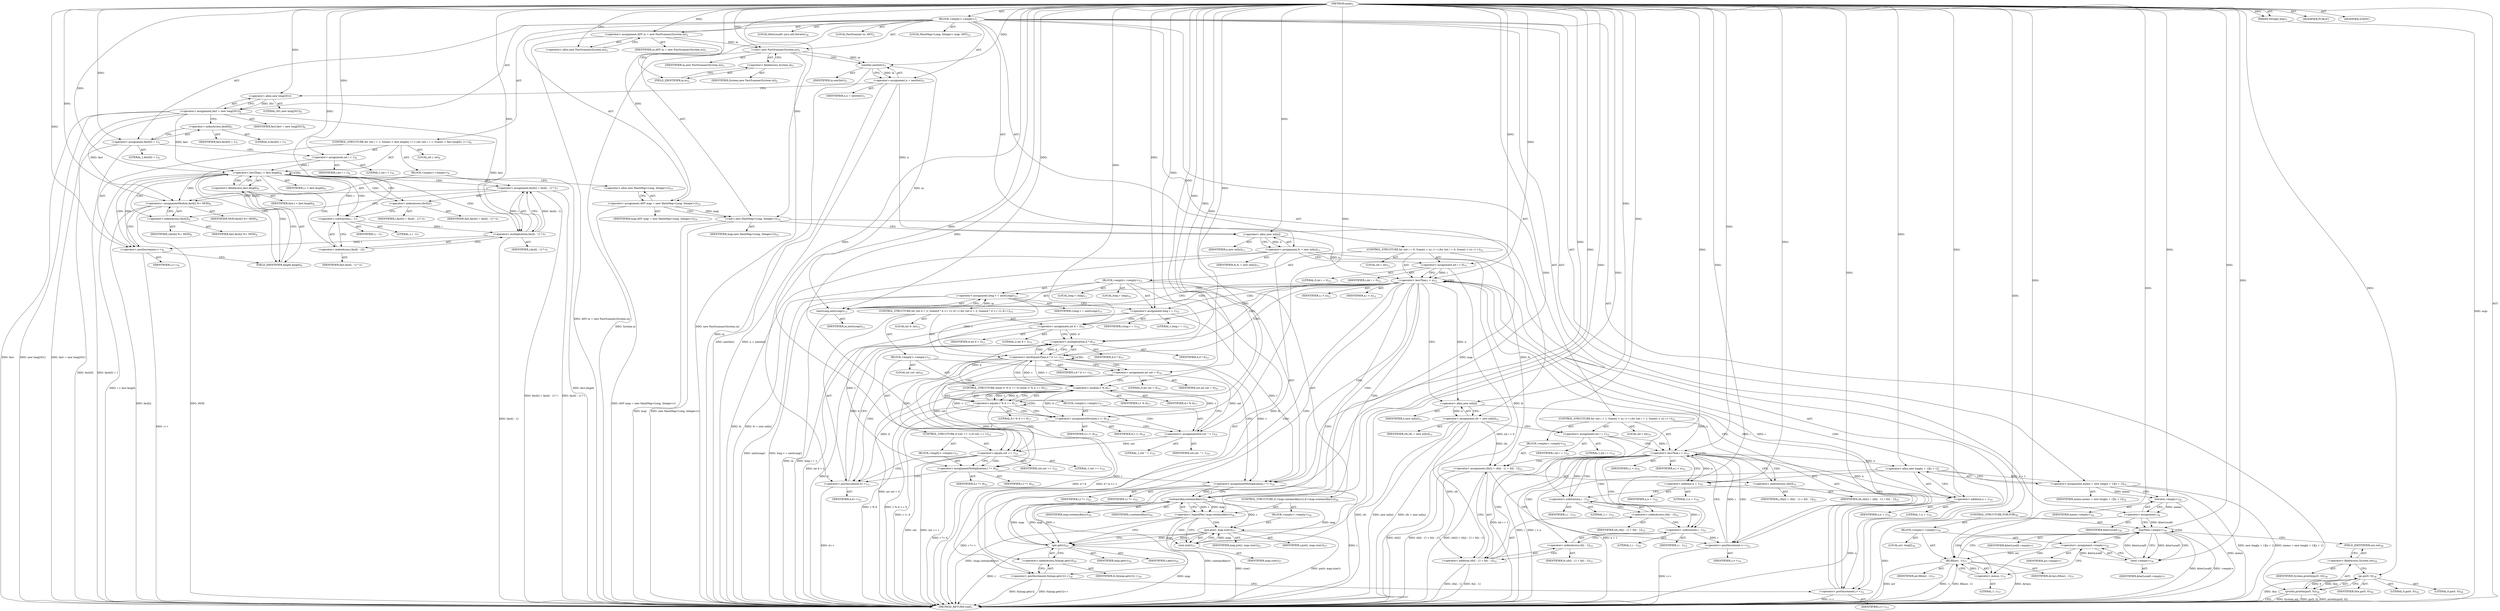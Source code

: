 digraph "main" {  
"21" [label = <(METHOD,main)<SUB>1</SUB>> ]
"22" [label = <(PARAM,String[] args)<SUB>1</SUB>> ]
"23" [label = <(BLOCK,&lt;empty&gt;,&lt;empty&gt;)<SUB>1</SUB>> ]
"4" [label = <(LOCAL,FastScanner in: ANY)<SUB>2</SUB>> ]
"24" [label = <(&lt;operator&gt;.assignment,ANY in = new FastScanner(System.in))<SUB>2</SUB>> ]
"25" [label = <(IDENTIFIER,in,ANY in = new FastScanner(System.in))<SUB>2</SUB>> ]
"26" [label = <(&lt;operator&gt;.alloc,new FastScanner(System.in))<SUB>2</SUB>> ]
"27" [label = <(&lt;init&gt;,new FastScanner(System.in))<SUB>2</SUB>> ]
"3" [label = <(IDENTIFIER,in,new FastScanner(System.in))<SUB>2</SUB>> ]
"28" [label = <(&lt;operator&gt;.fieldAccess,System.in)<SUB>2</SUB>> ]
"29" [label = <(IDENTIFIER,System,new FastScanner(System.in))<SUB>2</SUB>> ]
"30" [label = <(FIELD_IDENTIFIER,in,in)<SUB>2</SUB>> ]
"31" [label = <(&lt;operator&gt;.assignment,n = nextInt())<SUB>3</SUB>> ]
"32" [label = <(IDENTIFIER,n,n = nextInt())<SUB>3</SUB>> ]
"33" [label = <(nextInt,nextInt())<SUB>3</SUB>> ]
"34" [label = <(IDENTIFIER,in,nextInt())<SUB>3</SUB>> ]
"35" [label = <(&lt;operator&gt;.assignment,fact = new long[301])<SUB>4</SUB>> ]
"36" [label = <(IDENTIFIER,fact,fact = new long[301])<SUB>4</SUB>> ]
"37" [label = <(&lt;operator&gt;.alloc,new long[301])> ]
"38" [label = <(LITERAL,301,new long[301])<SUB>4</SUB>> ]
"39" [label = <(&lt;operator&gt;.assignment,fact[0] = 1)<SUB>5</SUB>> ]
"40" [label = <(&lt;operator&gt;.indexAccess,fact[0])<SUB>5</SUB>> ]
"41" [label = <(IDENTIFIER,fact,fact[0] = 1)<SUB>5</SUB>> ]
"42" [label = <(LITERAL,0,fact[0] = 1)<SUB>5</SUB>> ]
"43" [label = <(LITERAL,1,fact[0] = 1)<SUB>5</SUB>> ]
"44" [label = <(CONTROL_STRUCTURE,for (int i = 1; Some(i &lt; fact.length); i++),for (int i = 1; Some(i &lt; fact.length); i++))<SUB>6</SUB>> ]
"45" [label = <(LOCAL,int i: int)<SUB>6</SUB>> ]
"46" [label = <(&lt;operator&gt;.assignment,int i = 1)<SUB>6</SUB>> ]
"47" [label = <(IDENTIFIER,i,int i = 1)<SUB>6</SUB>> ]
"48" [label = <(LITERAL,1,int i = 1)<SUB>6</SUB>> ]
"49" [label = <(&lt;operator&gt;.lessThan,i &lt; fact.length)<SUB>6</SUB>> ]
"50" [label = <(IDENTIFIER,i,i &lt; fact.length)<SUB>6</SUB>> ]
"51" [label = <(&lt;operator&gt;.fieldAccess,fact.length)<SUB>6</SUB>> ]
"52" [label = <(IDENTIFIER,fact,i &lt; fact.length)<SUB>6</SUB>> ]
"53" [label = <(FIELD_IDENTIFIER,length,length)<SUB>6</SUB>> ]
"54" [label = <(&lt;operator&gt;.postIncrement,i++)<SUB>6</SUB>> ]
"55" [label = <(IDENTIFIER,i,i++)<SUB>6</SUB>> ]
"56" [label = <(BLOCK,&lt;empty&gt;,&lt;empty&gt;)<SUB>6</SUB>> ]
"57" [label = <(&lt;operator&gt;.assignment,fact[i] = fact[i - 1] * i)<SUB>7</SUB>> ]
"58" [label = <(&lt;operator&gt;.indexAccess,fact[i])<SUB>7</SUB>> ]
"59" [label = <(IDENTIFIER,fact,fact[i] = fact[i - 1] * i)<SUB>7</SUB>> ]
"60" [label = <(IDENTIFIER,i,fact[i] = fact[i - 1] * i)<SUB>7</SUB>> ]
"61" [label = <(&lt;operator&gt;.multiplication,fact[i - 1] * i)<SUB>7</SUB>> ]
"62" [label = <(&lt;operator&gt;.indexAccess,fact[i - 1])<SUB>7</SUB>> ]
"63" [label = <(IDENTIFIER,fact,fact[i - 1] * i)<SUB>7</SUB>> ]
"64" [label = <(&lt;operator&gt;.subtraction,i - 1)<SUB>7</SUB>> ]
"65" [label = <(IDENTIFIER,i,i - 1)<SUB>7</SUB>> ]
"66" [label = <(LITERAL,1,i - 1)<SUB>7</SUB>> ]
"67" [label = <(IDENTIFIER,i,fact[i - 1] * i)<SUB>7</SUB>> ]
"68" [label = <(&lt;operators&gt;.assignmentModulo,fact[i] %= MOD)<SUB>8</SUB>> ]
"69" [label = <(&lt;operator&gt;.indexAccess,fact[i])<SUB>8</SUB>> ]
"70" [label = <(IDENTIFIER,fact,fact[i] %= MOD)<SUB>8</SUB>> ]
"71" [label = <(IDENTIFIER,i,fact[i] %= MOD)<SUB>8</SUB>> ]
"72" [label = <(IDENTIFIER,MOD,fact[i] %= MOD)<SUB>8</SUB>> ]
"6" [label = <(LOCAL,HashMap&lt;Long, Integer&gt; map: ANY)<SUB>10</SUB>> ]
"73" [label = <(&lt;operator&gt;.assignment,ANY map = new HashMap&lt;Long, Integer&gt;())<SUB>10</SUB>> ]
"74" [label = <(IDENTIFIER,map,ANY map = new HashMap&lt;Long, Integer&gt;())<SUB>10</SUB>> ]
"75" [label = <(&lt;operator&gt;.alloc,new HashMap&lt;Long, Integer&gt;())<SUB>10</SUB>> ]
"76" [label = <(&lt;init&gt;,new HashMap&lt;Long, Integer&gt;())<SUB>10</SUB>> ]
"5" [label = <(IDENTIFIER,map,new HashMap&lt;Long, Integer&gt;())<SUB>10</SUB>> ]
"77" [label = <(&lt;operator&gt;.assignment,fs = new int[n])<SUB>11</SUB>> ]
"78" [label = <(IDENTIFIER,fs,fs = new int[n])<SUB>11</SUB>> ]
"79" [label = <(&lt;operator&gt;.alloc,new int[n])> ]
"80" [label = <(IDENTIFIER,n,new int[n])<SUB>11</SUB>> ]
"81" [label = <(CONTROL_STRUCTURE,for (int i = 0; Some(i &lt; n); i++),for (int i = 0; Some(i &lt; n); i++))<SUB>12</SUB>> ]
"82" [label = <(LOCAL,int i: int)<SUB>12</SUB>> ]
"83" [label = <(&lt;operator&gt;.assignment,int i = 0)<SUB>12</SUB>> ]
"84" [label = <(IDENTIFIER,i,int i = 0)<SUB>12</SUB>> ]
"85" [label = <(LITERAL,0,int i = 0)<SUB>12</SUB>> ]
"86" [label = <(&lt;operator&gt;.lessThan,i &lt; n)<SUB>12</SUB>> ]
"87" [label = <(IDENTIFIER,i,i &lt; n)<SUB>12</SUB>> ]
"88" [label = <(IDENTIFIER,n,i &lt; n)<SUB>12</SUB>> ]
"89" [label = <(&lt;operator&gt;.postIncrement,i++)<SUB>12</SUB>> ]
"90" [label = <(IDENTIFIER,i,i++)<SUB>12</SUB>> ]
"91" [label = <(BLOCK,&lt;empty&gt;,&lt;empty&gt;)<SUB>12</SUB>> ]
"92" [label = <(LOCAL,long v: long)<SUB>13</SUB>> ]
"93" [label = <(&lt;operator&gt;.assignment,long v = nextLong())<SUB>13</SUB>> ]
"94" [label = <(IDENTIFIER,v,long v = nextLong())<SUB>13</SUB>> ]
"95" [label = <(nextLong,nextLong())<SUB>13</SUB>> ]
"96" [label = <(IDENTIFIER,in,nextLong())<SUB>13</SUB>> ]
"97" [label = <(LOCAL,long r: long)<SUB>14</SUB>> ]
"98" [label = <(&lt;operator&gt;.assignment,long r = 1)<SUB>14</SUB>> ]
"99" [label = <(IDENTIFIER,r,long r = 1)<SUB>14</SUB>> ]
"100" [label = <(LITERAL,1,long r = 1)<SUB>14</SUB>> ]
"101" [label = <(CONTROL_STRUCTURE,for (int d = 2; Some(d * d &lt;= v); d++),for (int d = 2; Some(d * d &lt;= v); d++))<SUB>15</SUB>> ]
"102" [label = <(LOCAL,int d: int)<SUB>15</SUB>> ]
"103" [label = <(&lt;operator&gt;.assignment,int d = 2)<SUB>15</SUB>> ]
"104" [label = <(IDENTIFIER,d,int d = 2)<SUB>15</SUB>> ]
"105" [label = <(LITERAL,2,int d = 2)<SUB>15</SUB>> ]
"106" [label = <(&lt;operator&gt;.lessEqualsThan,d * d &lt;= v)<SUB>15</SUB>> ]
"107" [label = <(&lt;operator&gt;.multiplication,d * d)<SUB>15</SUB>> ]
"108" [label = <(IDENTIFIER,d,d * d)<SUB>15</SUB>> ]
"109" [label = <(IDENTIFIER,d,d * d)<SUB>15</SUB>> ]
"110" [label = <(IDENTIFIER,v,d * d &lt;= v)<SUB>15</SUB>> ]
"111" [label = <(&lt;operator&gt;.postIncrement,d++)<SUB>15</SUB>> ]
"112" [label = <(IDENTIFIER,d,d++)<SUB>15</SUB>> ]
"113" [label = <(BLOCK,&lt;empty&gt;,&lt;empty&gt;)<SUB>15</SUB>> ]
"114" [label = <(LOCAL,int cnt: int)<SUB>16</SUB>> ]
"115" [label = <(&lt;operator&gt;.assignment,int cnt = 0)<SUB>16</SUB>> ]
"116" [label = <(IDENTIFIER,cnt,int cnt = 0)<SUB>16</SUB>> ]
"117" [label = <(LITERAL,0,int cnt = 0)<SUB>16</SUB>> ]
"118" [label = <(CONTROL_STRUCTURE,while (v % d == 0),while (v % d == 0))<SUB>17</SUB>> ]
"119" [label = <(&lt;operator&gt;.equals,v % d == 0)<SUB>17</SUB>> ]
"120" [label = <(&lt;operator&gt;.modulo,v % d)<SUB>17</SUB>> ]
"121" [label = <(IDENTIFIER,v,v % d)<SUB>17</SUB>> ]
"122" [label = <(IDENTIFIER,d,v % d)<SUB>17</SUB>> ]
"123" [label = <(LITERAL,0,v % d == 0)<SUB>17</SUB>> ]
"124" [label = <(BLOCK,&lt;empty&gt;,&lt;empty&gt;)<SUB>17</SUB>> ]
"125" [label = <(&lt;operator&gt;.assignmentDivision,v /= d)<SUB>18</SUB>> ]
"126" [label = <(IDENTIFIER,v,v /= d)<SUB>18</SUB>> ]
"127" [label = <(IDENTIFIER,d,v /= d)<SUB>18</SUB>> ]
"128" [label = <(&lt;operators&gt;.assignmentXor,cnt ^= 1)<SUB>19</SUB>> ]
"129" [label = <(IDENTIFIER,cnt,cnt ^= 1)<SUB>19</SUB>> ]
"130" [label = <(LITERAL,1,cnt ^= 1)<SUB>19</SUB>> ]
"131" [label = <(CONTROL_STRUCTURE,if (cnt == 1),if (cnt == 1))<SUB>21</SUB>> ]
"132" [label = <(&lt;operator&gt;.equals,cnt == 1)<SUB>21</SUB>> ]
"133" [label = <(IDENTIFIER,cnt,cnt == 1)<SUB>21</SUB>> ]
"134" [label = <(LITERAL,1,cnt == 1)<SUB>21</SUB>> ]
"135" [label = <(BLOCK,&lt;empty&gt;,&lt;empty&gt;)<SUB>21</SUB>> ]
"136" [label = <(&lt;operator&gt;.assignmentMultiplication,r *= d)<SUB>22</SUB>> ]
"137" [label = <(IDENTIFIER,r,r *= d)<SUB>22</SUB>> ]
"138" [label = <(IDENTIFIER,d,r *= d)<SUB>22</SUB>> ]
"139" [label = <(&lt;operator&gt;.assignmentMultiplication,r *= v)<SUB>25</SUB>> ]
"140" [label = <(IDENTIFIER,r,r *= v)<SUB>25</SUB>> ]
"141" [label = <(IDENTIFIER,v,r *= v)<SUB>25</SUB>> ]
"142" [label = <(CONTROL_STRUCTURE,if (!map.containsKey(r)),if (!map.containsKey(r)))<SUB>26</SUB>> ]
"143" [label = <(&lt;operator&gt;.logicalNot,!map.containsKey(r))<SUB>26</SUB>> ]
"144" [label = <(containsKey,containsKey(r))<SUB>26</SUB>> ]
"145" [label = <(IDENTIFIER,map,containsKey(r))<SUB>26</SUB>> ]
"146" [label = <(IDENTIFIER,r,containsKey(r))<SUB>26</SUB>> ]
"147" [label = <(BLOCK,&lt;empty&gt;,&lt;empty&gt;)<SUB>26</SUB>> ]
"148" [label = <(put,put(r, map.size()))<SUB>27</SUB>> ]
"149" [label = <(IDENTIFIER,map,put(r, map.size()))<SUB>27</SUB>> ]
"150" [label = <(IDENTIFIER,r,put(r, map.size()))<SUB>27</SUB>> ]
"151" [label = <(size,size())<SUB>27</SUB>> ]
"152" [label = <(IDENTIFIER,map,size())<SUB>27</SUB>> ]
"153" [label = <(&lt;operator&gt;.postIncrement,fs[map.get(r)]++)<SUB>29</SUB>> ]
"154" [label = <(&lt;operator&gt;.indexAccess,fs[map.get(r)])<SUB>29</SUB>> ]
"155" [label = <(IDENTIFIER,fs,fs[map.get(r)]++)<SUB>29</SUB>> ]
"156" [label = <(get,get(r))<SUB>29</SUB>> ]
"157" [label = <(IDENTIFIER,map,get(r))<SUB>29</SUB>> ]
"158" [label = <(IDENTIFIER,r,get(r))<SUB>29</SUB>> ]
"159" [label = <(&lt;operator&gt;.assignment,cfs = new int[n])<SUB>31</SUB>> ]
"160" [label = <(IDENTIFIER,cfs,cfs = new int[n])<SUB>31</SUB>> ]
"161" [label = <(&lt;operator&gt;.alloc,new int[n])> ]
"162" [label = <(IDENTIFIER,n,new int[n])<SUB>31</SUB>> ]
"163" [label = <(CONTROL_STRUCTURE,for (int i = 1; Some(i &lt; n); i++),for (int i = 1; Some(i &lt; n); i++))<SUB>32</SUB>> ]
"164" [label = <(LOCAL,int i: int)<SUB>32</SUB>> ]
"165" [label = <(&lt;operator&gt;.assignment,int i = 1)<SUB>32</SUB>> ]
"166" [label = <(IDENTIFIER,i,int i = 1)<SUB>32</SUB>> ]
"167" [label = <(LITERAL,1,int i = 1)<SUB>32</SUB>> ]
"168" [label = <(&lt;operator&gt;.lessThan,i &lt; n)<SUB>32</SUB>> ]
"169" [label = <(IDENTIFIER,i,i &lt; n)<SUB>32</SUB>> ]
"170" [label = <(IDENTIFIER,n,i &lt; n)<SUB>32</SUB>> ]
"171" [label = <(&lt;operator&gt;.postIncrement,i++)<SUB>32</SUB>> ]
"172" [label = <(IDENTIFIER,i,i++)<SUB>32</SUB>> ]
"173" [label = <(BLOCK,&lt;empty&gt;,&lt;empty&gt;)<SUB>32</SUB>> ]
"174" [label = <(&lt;operator&gt;.assignment,cfs[i] = cfs[i - 1] + fs[i - 1])<SUB>33</SUB>> ]
"175" [label = <(&lt;operator&gt;.indexAccess,cfs[i])<SUB>33</SUB>> ]
"176" [label = <(IDENTIFIER,cfs,cfs[i] = cfs[i - 1] + fs[i - 1])<SUB>33</SUB>> ]
"177" [label = <(IDENTIFIER,i,cfs[i] = cfs[i - 1] + fs[i - 1])<SUB>33</SUB>> ]
"178" [label = <(&lt;operator&gt;.addition,cfs[i - 1] + fs[i - 1])<SUB>33</SUB>> ]
"179" [label = <(&lt;operator&gt;.indexAccess,cfs[i - 1])<SUB>33</SUB>> ]
"180" [label = <(IDENTIFIER,cfs,cfs[i - 1] + fs[i - 1])<SUB>33</SUB>> ]
"181" [label = <(&lt;operator&gt;.subtraction,i - 1)<SUB>33</SUB>> ]
"182" [label = <(IDENTIFIER,i,i - 1)<SUB>33</SUB>> ]
"183" [label = <(LITERAL,1,i - 1)<SUB>33</SUB>> ]
"184" [label = <(&lt;operator&gt;.indexAccess,fs[i - 1])<SUB>33</SUB>> ]
"185" [label = <(IDENTIFIER,fs,cfs[i - 1] + fs[i - 1])<SUB>33</SUB>> ]
"186" [label = <(&lt;operator&gt;.subtraction,i - 1)<SUB>33</SUB>> ]
"187" [label = <(IDENTIFIER,i,i - 1)<SUB>33</SUB>> ]
"188" [label = <(LITERAL,1,i - 1)<SUB>33</SUB>> ]
"189" [label = <(&lt;operator&gt;.assignment,memo = new long[n + 1][n + 1])<SUB>35</SUB>> ]
"190" [label = <(IDENTIFIER,memo,memo = new long[n + 1][n + 1])<SUB>35</SUB>> ]
"191" [label = <(&lt;operator&gt;.alloc,new long[n + 1][n + 1])> ]
"192" [label = <(&lt;operator&gt;.addition,n + 1)<SUB>35</SUB>> ]
"193" [label = <(IDENTIFIER,n,n + 1)<SUB>35</SUB>> ]
"194" [label = <(LITERAL,1,n + 1)<SUB>35</SUB>> ]
"195" [label = <(&lt;operator&gt;.addition,n + 1)<SUB>35</SUB>> ]
"196" [label = <(IDENTIFIER,n,n + 1)<SUB>35</SUB>> ]
"197" [label = <(LITERAL,1,n + 1)<SUB>35</SUB>> ]
"198" [label = <(LOCAL,$iterLocal0: java.util.Iterator)<SUB>36</SUB>> ]
"199" [label = <(&lt;operator&gt;.assignment,)<SUB>36</SUB>> ]
"200" [label = <(IDENTIFIER,$iterLocal0,)<SUB>36</SUB>> ]
"201" [label = <(iterator,&lt;empty&gt;)<SUB>36</SUB>> ]
"202" [label = <(IDENTIFIER,memo,&lt;empty&gt;)<SUB>36</SUB>> ]
"203" [label = <(CONTROL_STRUCTURE,FOR,FOR)<SUB>36</SUB>> ]
"204" [label = <(hasNext,&lt;empty&gt;)<SUB>36</SUB>> ]
"205" [label = <(IDENTIFIER,$iterLocal0,&lt;empty&gt;)> ]
"206" [label = <(BLOCK,&lt;empty&gt;,&lt;empty&gt;)<SUB>36</SUB>> ]
"207" [label = <(LOCAL,arr: long[])<SUB>36</SUB>> ]
"208" [label = <(&lt;operator&gt;.assignment,&lt;empty&gt;)<SUB>36</SUB>> ]
"209" [label = <(IDENTIFIER,arr,&lt;empty&gt;)> ]
"210" [label = <(next,&lt;empty&gt;)<SUB>36</SUB>> ]
"211" [label = <(IDENTIFIER,$iterLocal0,&lt;empty&gt;)> ]
"212" [label = <(fill,fill(arr, -1))<SUB>37</SUB>> ]
"213" [label = <(IDENTIFIER,Arrays,fill(arr, -1))<SUB>37</SUB>> ]
"214" [label = <(IDENTIFIER,arr,fill(arr, -1))<SUB>37</SUB>> ]
"215" [label = <(&lt;operator&gt;.minus,-1)<SUB>37</SUB>> ]
"216" [label = <(LITERAL,1,-1)<SUB>37</SUB>> ]
"217" [label = <(println,println(go(0, 0)))<SUB>38</SUB>> ]
"218" [label = <(&lt;operator&gt;.fieldAccess,System.out)<SUB>38</SUB>> ]
"219" [label = <(IDENTIFIER,System,println(go(0, 0)))<SUB>38</SUB>> ]
"220" [label = <(FIELD_IDENTIFIER,out,out)<SUB>38</SUB>> ]
"221" [label = <(go,go(0, 0))<SUB>38</SUB>> ]
"222" [label = <(IDENTIFIER,this,go(0, 0))<SUB>38</SUB>> ]
"223" [label = <(LITERAL,0,go(0, 0))<SUB>38</SUB>> ]
"224" [label = <(LITERAL,0,go(0, 0))<SUB>38</SUB>> ]
"225" [label = <(MODIFIER,PUBLIC)> ]
"226" [label = <(MODIFIER,STATIC)> ]
"227" [label = <(METHOD_RETURN,void)<SUB>1</SUB>> ]
  "21" -> "22"  [ label = "AST: "] 
  "21" -> "23"  [ label = "AST: "] 
  "21" -> "225"  [ label = "AST: "] 
  "21" -> "226"  [ label = "AST: "] 
  "21" -> "227"  [ label = "AST: "] 
  "23" -> "4"  [ label = "AST: "] 
  "23" -> "24"  [ label = "AST: "] 
  "23" -> "27"  [ label = "AST: "] 
  "23" -> "31"  [ label = "AST: "] 
  "23" -> "35"  [ label = "AST: "] 
  "23" -> "39"  [ label = "AST: "] 
  "23" -> "44"  [ label = "AST: "] 
  "23" -> "6"  [ label = "AST: "] 
  "23" -> "73"  [ label = "AST: "] 
  "23" -> "76"  [ label = "AST: "] 
  "23" -> "77"  [ label = "AST: "] 
  "23" -> "81"  [ label = "AST: "] 
  "23" -> "159"  [ label = "AST: "] 
  "23" -> "163"  [ label = "AST: "] 
  "23" -> "189"  [ label = "AST: "] 
  "23" -> "198"  [ label = "AST: "] 
  "23" -> "199"  [ label = "AST: "] 
  "23" -> "203"  [ label = "AST: "] 
  "23" -> "217"  [ label = "AST: "] 
  "24" -> "25"  [ label = "AST: "] 
  "24" -> "26"  [ label = "AST: "] 
  "27" -> "3"  [ label = "AST: "] 
  "27" -> "28"  [ label = "AST: "] 
  "28" -> "29"  [ label = "AST: "] 
  "28" -> "30"  [ label = "AST: "] 
  "31" -> "32"  [ label = "AST: "] 
  "31" -> "33"  [ label = "AST: "] 
  "33" -> "34"  [ label = "AST: "] 
  "35" -> "36"  [ label = "AST: "] 
  "35" -> "37"  [ label = "AST: "] 
  "37" -> "38"  [ label = "AST: "] 
  "39" -> "40"  [ label = "AST: "] 
  "39" -> "43"  [ label = "AST: "] 
  "40" -> "41"  [ label = "AST: "] 
  "40" -> "42"  [ label = "AST: "] 
  "44" -> "45"  [ label = "AST: "] 
  "44" -> "46"  [ label = "AST: "] 
  "44" -> "49"  [ label = "AST: "] 
  "44" -> "54"  [ label = "AST: "] 
  "44" -> "56"  [ label = "AST: "] 
  "46" -> "47"  [ label = "AST: "] 
  "46" -> "48"  [ label = "AST: "] 
  "49" -> "50"  [ label = "AST: "] 
  "49" -> "51"  [ label = "AST: "] 
  "51" -> "52"  [ label = "AST: "] 
  "51" -> "53"  [ label = "AST: "] 
  "54" -> "55"  [ label = "AST: "] 
  "56" -> "57"  [ label = "AST: "] 
  "56" -> "68"  [ label = "AST: "] 
  "57" -> "58"  [ label = "AST: "] 
  "57" -> "61"  [ label = "AST: "] 
  "58" -> "59"  [ label = "AST: "] 
  "58" -> "60"  [ label = "AST: "] 
  "61" -> "62"  [ label = "AST: "] 
  "61" -> "67"  [ label = "AST: "] 
  "62" -> "63"  [ label = "AST: "] 
  "62" -> "64"  [ label = "AST: "] 
  "64" -> "65"  [ label = "AST: "] 
  "64" -> "66"  [ label = "AST: "] 
  "68" -> "69"  [ label = "AST: "] 
  "68" -> "72"  [ label = "AST: "] 
  "69" -> "70"  [ label = "AST: "] 
  "69" -> "71"  [ label = "AST: "] 
  "73" -> "74"  [ label = "AST: "] 
  "73" -> "75"  [ label = "AST: "] 
  "76" -> "5"  [ label = "AST: "] 
  "77" -> "78"  [ label = "AST: "] 
  "77" -> "79"  [ label = "AST: "] 
  "79" -> "80"  [ label = "AST: "] 
  "81" -> "82"  [ label = "AST: "] 
  "81" -> "83"  [ label = "AST: "] 
  "81" -> "86"  [ label = "AST: "] 
  "81" -> "89"  [ label = "AST: "] 
  "81" -> "91"  [ label = "AST: "] 
  "83" -> "84"  [ label = "AST: "] 
  "83" -> "85"  [ label = "AST: "] 
  "86" -> "87"  [ label = "AST: "] 
  "86" -> "88"  [ label = "AST: "] 
  "89" -> "90"  [ label = "AST: "] 
  "91" -> "92"  [ label = "AST: "] 
  "91" -> "93"  [ label = "AST: "] 
  "91" -> "97"  [ label = "AST: "] 
  "91" -> "98"  [ label = "AST: "] 
  "91" -> "101"  [ label = "AST: "] 
  "91" -> "139"  [ label = "AST: "] 
  "91" -> "142"  [ label = "AST: "] 
  "91" -> "153"  [ label = "AST: "] 
  "93" -> "94"  [ label = "AST: "] 
  "93" -> "95"  [ label = "AST: "] 
  "95" -> "96"  [ label = "AST: "] 
  "98" -> "99"  [ label = "AST: "] 
  "98" -> "100"  [ label = "AST: "] 
  "101" -> "102"  [ label = "AST: "] 
  "101" -> "103"  [ label = "AST: "] 
  "101" -> "106"  [ label = "AST: "] 
  "101" -> "111"  [ label = "AST: "] 
  "101" -> "113"  [ label = "AST: "] 
  "103" -> "104"  [ label = "AST: "] 
  "103" -> "105"  [ label = "AST: "] 
  "106" -> "107"  [ label = "AST: "] 
  "106" -> "110"  [ label = "AST: "] 
  "107" -> "108"  [ label = "AST: "] 
  "107" -> "109"  [ label = "AST: "] 
  "111" -> "112"  [ label = "AST: "] 
  "113" -> "114"  [ label = "AST: "] 
  "113" -> "115"  [ label = "AST: "] 
  "113" -> "118"  [ label = "AST: "] 
  "113" -> "131"  [ label = "AST: "] 
  "115" -> "116"  [ label = "AST: "] 
  "115" -> "117"  [ label = "AST: "] 
  "118" -> "119"  [ label = "AST: "] 
  "118" -> "124"  [ label = "AST: "] 
  "119" -> "120"  [ label = "AST: "] 
  "119" -> "123"  [ label = "AST: "] 
  "120" -> "121"  [ label = "AST: "] 
  "120" -> "122"  [ label = "AST: "] 
  "124" -> "125"  [ label = "AST: "] 
  "124" -> "128"  [ label = "AST: "] 
  "125" -> "126"  [ label = "AST: "] 
  "125" -> "127"  [ label = "AST: "] 
  "128" -> "129"  [ label = "AST: "] 
  "128" -> "130"  [ label = "AST: "] 
  "131" -> "132"  [ label = "AST: "] 
  "131" -> "135"  [ label = "AST: "] 
  "132" -> "133"  [ label = "AST: "] 
  "132" -> "134"  [ label = "AST: "] 
  "135" -> "136"  [ label = "AST: "] 
  "136" -> "137"  [ label = "AST: "] 
  "136" -> "138"  [ label = "AST: "] 
  "139" -> "140"  [ label = "AST: "] 
  "139" -> "141"  [ label = "AST: "] 
  "142" -> "143"  [ label = "AST: "] 
  "142" -> "147"  [ label = "AST: "] 
  "143" -> "144"  [ label = "AST: "] 
  "144" -> "145"  [ label = "AST: "] 
  "144" -> "146"  [ label = "AST: "] 
  "147" -> "148"  [ label = "AST: "] 
  "148" -> "149"  [ label = "AST: "] 
  "148" -> "150"  [ label = "AST: "] 
  "148" -> "151"  [ label = "AST: "] 
  "151" -> "152"  [ label = "AST: "] 
  "153" -> "154"  [ label = "AST: "] 
  "154" -> "155"  [ label = "AST: "] 
  "154" -> "156"  [ label = "AST: "] 
  "156" -> "157"  [ label = "AST: "] 
  "156" -> "158"  [ label = "AST: "] 
  "159" -> "160"  [ label = "AST: "] 
  "159" -> "161"  [ label = "AST: "] 
  "161" -> "162"  [ label = "AST: "] 
  "163" -> "164"  [ label = "AST: "] 
  "163" -> "165"  [ label = "AST: "] 
  "163" -> "168"  [ label = "AST: "] 
  "163" -> "171"  [ label = "AST: "] 
  "163" -> "173"  [ label = "AST: "] 
  "165" -> "166"  [ label = "AST: "] 
  "165" -> "167"  [ label = "AST: "] 
  "168" -> "169"  [ label = "AST: "] 
  "168" -> "170"  [ label = "AST: "] 
  "171" -> "172"  [ label = "AST: "] 
  "173" -> "174"  [ label = "AST: "] 
  "174" -> "175"  [ label = "AST: "] 
  "174" -> "178"  [ label = "AST: "] 
  "175" -> "176"  [ label = "AST: "] 
  "175" -> "177"  [ label = "AST: "] 
  "178" -> "179"  [ label = "AST: "] 
  "178" -> "184"  [ label = "AST: "] 
  "179" -> "180"  [ label = "AST: "] 
  "179" -> "181"  [ label = "AST: "] 
  "181" -> "182"  [ label = "AST: "] 
  "181" -> "183"  [ label = "AST: "] 
  "184" -> "185"  [ label = "AST: "] 
  "184" -> "186"  [ label = "AST: "] 
  "186" -> "187"  [ label = "AST: "] 
  "186" -> "188"  [ label = "AST: "] 
  "189" -> "190"  [ label = "AST: "] 
  "189" -> "191"  [ label = "AST: "] 
  "191" -> "192"  [ label = "AST: "] 
  "191" -> "195"  [ label = "AST: "] 
  "192" -> "193"  [ label = "AST: "] 
  "192" -> "194"  [ label = "AST: "] 
  "195" -> "196"  [ label = "AST: "] 
  "195" -> "197"  [ label = "AST: "] 
  "199" -> "200"  [ label = "AST: "] 
  "199" -> "201"  [ label = "AST: "] 
  "201" -> "202"  [ label = "AST: "] 
  "203" -> "204"  [ label = "AST: "] 
  "203" -> "206"  [ label = "AST: "] 
  "204" -> "205"  [ label = "AST: "] 
  "206" -> "207"  [ label = "AST: "] 
  "206" -> "208"  [ label = "AST: "] 
  "206" -> "212"  [ label = "AST: "] 
  "208" -> "209"  [ label = "AST: "] 
  "208" -> "210"  [ label = "AST: "] 
  "210" -> "211"  [ label = "AST: "] 
  "212" -> "213"  [ label = "AST: "] 
  "212" -> "214"  [ label = "AST: "] 
  "212" -> "215"  [ label = "AST: "] 
  "215" -> "216"  [ label = "AST: "] 
  "217" -> "218"  [ label = "AST: "] 
  "217" -> "221"  [ label = "AST: "] 
  "218" -> "219"  [ label = "AST: "] 
  "218" -> "220"  [ label = "AST: "] 
  "221" -> "222"  [ label = "AST: "] 
  "221" -> "223"  [ label = "AST: "] 
  "221" -> "224"  [ label = "AST: "] 
  "24" -> "30"  [ label = "CFG: "] 
  "27" -> "33"  [ label = "CFG: "] 
  "31" -> "37"  [ label = "CFG: "] 
  "35" -> "40"  [ label = "CFG: "] 
  "39" -> "46"  [ label = "CFG: "] 
  "73" -> "76"  [ label = "CFG: "] 
  "76" -> "79"  [ label = "CFG: "] 
  "77" -> "83"  [ label = "CFG: "] 
  "159" -> "165"  [ label = "CFG: "] 
  "189" -> "201"  [ label = "CFG: "] 
  "199" -> "204"  [ label = "CFG: "] 
  "217" -> "227"  [ label = "CFG: "] 
  "26" -> "24"  [ label = "CFG: "] 
  "28" -> "27"  [ label = "CFG: "] 
  "33" -> "31"  [ label = "CFG: "] 
  "37" -> "35"  [ label = "CFG: "] 
  "40" -> "39"  [ label = "CFG: "] 
  "46" -> "53"  [ label = "CFG: "] 
  "49" -> "58"  [ label = "CFG: "] 
  "49" -> "75"  [ label = "CFG: "] 
  "54" -> "53"  [ label = "CFG: "] 
  "75" -> "73"  [ label = "CFG: "] 
  "79" -> "77"  [ label = "CFG: "] 
  "83" -> "86"  [ label = "CFG: "] 
  "86" -> "95"  [ label = "CFG: "] 
  "86" -> "161"  [ label = "CFG: "] 
  "89" -> "86"  [ label = "CFG: "] 
  "161" -> "159"  [ label = "CFG: "] 
  "165" -> "168"  [ label = "CFG: "] 
  "168" -> "175"  [ label = "CFG: "] 
  "168" -> "192"  [ label = "CFG: "] 
  "171" -> "168"  [ label = "CFG: "] 
  "191" -> "189"  [ label = "CFG: "] 
  "201" -> "199"  [ label = "CFG: "] 
  "204" -> "210"  [ label = "CFG: "] 
  "204" -> "220"  [ label = "CFG: "] 
  "218" -> "221"  [ label = "CFG: "] 
  "221" -> "217"  [ label = "CFG: "] 
  "30" -> "28"  [ label = "CFG: "] 
  "51" -> "49"  [ label = "CFG: "] 
  "57" -> "69"  [ label = "CFG: "] 
  "68" -> "54"  [ label = "CFG: "] 
  "93" -> "98"  [ label = "CFG: "] 
  "98" -> "103"  [ label = "CFG: "] 
  "139" -> "144"  [ label = "CFG: "] 
  "153" -> "89"  [ label = "CFG: "] 
  "174" -> "171"  [ label = "CFG: "] 
  "192" -> "195"  [ label = "CFG: "] 
  "195" -> "191"  [ label = "CFG: "] 
  "208" -> "215"  [ label = "CFG: "] 
  "212" -> "204"  [ label = "CFG: "] 
  "220" -> "218"  [ label = "CFG: "] 
  "53" -> "51"  [ label = "CFG: "] 
  "58" -> "64"  [ label = "CFG: "] 
  "61" -> "57"  [ label = "CFG: "] 
  "69" -> "68"  [ label = "CFG: "] 
  "95" -> "93"  [ label = "CFG: "] 
  "103" -> "107"  [ label = "CFG: "] 
  "106" -> "115"  [ label = "CFG: "] 
  "106" -> "139"  [ label = "CFG: "] 
  "111" -> "107"  [ label = "CFG: "] 
  "143" -> "151"  [ label = "CFG: "] 
  "143" -> "156"  [ label = "CFG: "] 
  "154" -> "153"  [ label = "CFG: "] 
  "175" -> "181"  [ label = "CFG: "] 
  "178" -> "174"  [ label = "CFG: "] 
  "210" -> "208"  [ label = "CFG: "] 
  "215" -> "212"  [ label = "CFG: "] 
  "62" -> "61"  [ label = "CFG: "] 
  "107" -> "106"  [ label = "CFG: "] 
  "115" -> "120"  [ label = "CFG: "] 
  "144" -> "143"  [ label = "CFG: "] 
  "148" -> "156"  [ label = "CFG: "] 
  "156" -> "154"  [ label = "CFG: "] 
  "179" -> "186"  [ label = "CFG: "] 
  "184" -> "178"  [ label = "CFG: "] 
  "64" -> "62"  [ label = "CFG: "] 
  "119" -> "125"  [ label = "CFG: "] 
  "119" -> "132"  [ label = "CFG: "] 
  "132" -> "136"  [ label = "CFG: "] 
  "132" -> "111"  [ label = "CFG: "] 
  "151" -> "148"  [ label = "CFG: "] 
  "181" -> "179"  [ label = "CFG: "] 
  "186" -> "184"  [ label = "CFG: "] 
  "120" -> "119"  [ label = "CFG: "] 
  "125" -> "128"  [ label = "CFG: "] 
  "128" -> "120"  [ label = "CFG: "] 
  "136" -> "111"  [ label = "CFG: "] 
  "21" -> "26"  [ label = "CFG: "] 
  "22" -> "227"  [ label = "DDG: args"] 
  "24" -> "227"  [ label = "DDG: ANY in = new FastScanner(System.in)"] 
  "27" -> "227"  [ label = "DDG: System.in"] 
  "27" -> "227"  [ label = "DDG: new FastScanner(System.in)"] 
  "33" -> "227"  [ label = "DDG: in"] 
  "31" -> "227"  [ label = "DDG: nextInt()"] 
  "31" -> "227"  [ label = "DDG: n = nextInt()"] 
  "35" -> "227"  [ label = "DDG: fact"] 
  "35" -> "227"  [ label = "DDG: new long[301]"] 
  "35" -> "227"  [ label = "DDG: fact = new long[301]"] 
  "39" -> "227"  [ label = "DDG: fact[0]"] 
  "39" -> "227"  [ label = "DDG: fact[0] = 1"] 
  "49" -> "227"  [ label = "DDG: fact.length"] 
  "49" -> "227"  [ label = "DDG: i &lt; fact.length"] 
  "73" -> "227"  [ label = "DDG: ANY map = new HashMap&lt;Long, Integer&gt;()"] 
  "76" -> "227"  [ label = "DDG: map"] 
  "76" -> "227"  [ label = "DDG: new HashMap&lt;Long, Integer&gt;()"] 
  "77" -> "227"  [ label = "DDG: fs"] 
  "77" -> "227"  [ label = "DDG: fs = new int[n]"] 
  "83" -> "227"  [ label = "DDG: int i = 0"] 
  "159" -> "227"  [ label = "DDG: cfs"] 
  "159" -> "227"  [ label = "DDG: new int[n]"] 
  "159" -> "227"  [ label = "DDG: cfs = new int[n]"] 
  "165" -> "227"  [ label = "DDG: int i = 1"] 
  "168" -> "227"  [ label = "DDG: i"] 
  "168" -> "227"  [ label = "DDG: i &lt; n"] 
  "191" -> "227"  [ label = "DDG: n + 1"] 
  "195" -> "227"  [ label = "DDG: n"] 
  "189" -> "227"  [ label = "DDG: new long[n + 1][n + 1]"] 
  "189" -> "227"  [ label = "DDG: memo = new long[n + 1][n + 1]"] 
  "201" -> "227"  [ label = "DDG: memo"] 
  "199" -> "227"  [ label = "DDG: "] 
  "204" -> "227"  [ label = "DDG: $iterLocal0"] 
  "204" -> "227"  [ label = "DDG: &lt;empty&gt;"] 
  "217" -> "227"  [ label = "DDG: System.out"] 
  "217" -> "227"  [ label = "DDG: go(0, 0)"] 
  "217" -> "227"  [ label = "DDG: println(go(0, 0))"] 
  "212" -> "227"  [ label = "DDG: arr"] 
  "212" -> "227"  [ label = "DDG: -1"] 
  "212" -> "227"  [ label = "DDG: fill(arr, -1)"] 
  "174" -> "227"  [ label = "DDG: cfs[i]"] 
  "178" -> "227"  [ label = "DDG: cfs[i - 1]"] 
  "178" -> "227"  [ label = "DDG: fs[i - 1]"] 
  "174" -> "227"  [ label = "DDG: cfs[i - 1] + fs[i - 1]"] 
  "174" -> "227"  [ label = "DDG: cfs[i] = cfs[i - 1] + fs[i - 1]"] 
  "171" -> "227"  [ label = "DDG: i++"] 
  "95" -> "227"  [ label = "DDG: in"] 
  "93" -> "227"  [ label = "DDG: nextLong()"] 
  "93" -> "227"  [ label = "DDG: long v = nextLong()"] 
  "98" -> "227"  [ label = "DDG: long r = 1"] 
  "103" -> "227"  [ label = "DDG: int d = 2"] 
  "107" -> "227"  [ label = "DDG: d"] 
  "106" -> "227"  [ label = "DDG: d * d"] 
  "106" -> "227"  [ label = "DDG: d * d &lt;= v"] 
  "139" -> "227"  [ label = "DDG: v"] 
  "139" -> "227"  [ label = "DDG: r *= v"] 
  "143" -> "227"  [ label = "DDG: containsKey(r)"] 
  "143" -> "227"  [ label = "DDG: !map.containsKey(r)"] 
  "148" -> "227"  [ label = "DDG: size()"] 
  "148" -> "227"  [ label = "DDG: put(r, map.size())"] 
  "156" -> "227"  [ label = "DDG: map"] 
  "156" -> "227"  [ label = "DDG: r"] 
  "153" -> "227"  [ label = "DDG: fs[map.get(r)]"] 
  "153" -> "227"  [ label = "DDG: fs[map.get(r)]++"] 
  "89" -> "227"  [ label = "DDG: i++"] 
  "115" -> "227"  [ label = "DDG: int cnt = 0"] 
  "119" -> "227"  [ label = "DDG: v % d"] 
  "119" -> "227"  [ label = "DDG: v % d == 0"] 
  "132" -> "227"  [ label = "DDG: cnt"] 
  "132" -> "227"  [ label = "DDG: cnt == 1"] 
  "136" -> "227"  [ label = "DDG: r *= d"] 
  "111" -> "227"  [ label = "DDG: d++"] 
  "125" -> "227"  [ label = "DDG: v /= d"] 
  "61" -> "227"  [ label = "DDG: fact[i - 1]"] 
  "57" -> "227"  [ label = "DDG: fact[i - 1] * i"] 
  "57" -> "227"  [ label = "DDG: fact[i] = fact[i - 1] * i"] 
  "68" -> "227"  [ label = "DDG: fact[i]"] 
  "54" -> "227"  [ label = "DDG: i++"] 
  "212" -> "227"  [ label = "DDG: Arrays"] 
  "68" -> "227"  [ label = "DDG: MOD"] 
  "221" -> "227"  [ label = "DDG: this"] 
  "21" -> "22"  [ label = "DDG: "] 
  "21" -> "24"  [ label = "DDG: "] 
  "33" -> "31"  [ label = "DDG: in"] 
  "37" -> "35"  [ label = "DDG: 301"] 
  "21" -> "39"  [ label = "DDG: "] 
  "21" -> "73"  [ label = "DDG: "] 
  "79" -> "77"  [ label = "DDG: n"] 
  "161" -> "159"  [ label = "DDG: n"] 
  "191" -> "189"  [ label = "DDG: n + 1"] 
  "201" -> "199"  [ label = "DDG: memo"] 
  "24" -> "27"  [ label = "DDG: in"] 
  "21" -> "27"  [ label = "DDG: "] 
  "21" -> "46"  [ label = "DDG: "] 
  "73" -> "76"  [ label = "DDG: map"] 
  "21" -> "76"  [ label = "DDG: "] 
  "21" -> "83"  [ label = "DDG: "] 
  "21" -> "165"  [ label = "DDG: "] 
  "221" -> "217"  [ label = "DDG: this"] 
  "221" -> "217"  [ label = "DDG: 0"] 
  "27" -> "33"  [ label = "DDG: in"] 
  "21" -> "33"  [ label = "DDG: "] 
  "21" -> "37"  [ label = "DDG: "] 
  "46" -> "49"  [ label = "DDG: i"] 
  "54" -> "49"  [ label = "DDG: i"] 
  "21" -> "49"  [ label = "DDG: "] 
  "35" -> "49"  [ label = "DDG: fact"] 
  "61" -> "54"  [ label = "DDG: i"] 
  "21" -> "54"  [ label = "DDG: "] 
  "61" -> "57"  [ label = "DDG: fact[i - 1]"] 
  "61" -> "57"  [ label = "DDG: i"] 
  "21" -> "68"  [ label = "DDG: "] 
  "31" -> "79"  [ label = "DDG: n"] 
  "21" -> "79"  [ label = "DDG: "] 
  "83" -> "86"  [ label = "DDG: i"] 
  "89" -> "86"  [ label = "DDG: i"] 
  "21" -> "86"  [ label = "DDG: "] 
  "79" -> "86"  [ label = "DDG: n"] 
  "86" -> "89"  [ label = "DDG: i"] 
  "21" -> "89"  [ label = "DDG: "] 
  "95" -> "93"  [ label = "DDG: in"] 
  "21" -> "98"  [ label = "DDG: "] 
  "106" -> "139"  [ label = "DDG: v"] 
  "21" -> "139"  [ label = "DDG: "] 
  "86" -> "161"  [ label = "DDG: n"] 
  "21" -> "161"  [ label = "DDG: "] 
  "165" -> "168"  [ label = "DDG: i"] 
  "171" -> "168"  [ label = "DDG: i"] 
  "21" -> "168"  [ label = "DDG: "] 
  "161" -> "168"  [ label = "DDG: n"] 
  "186" -> "171"  [ label = "DDG: i"] 
  "21" -> "171"  [ label = "DDG: "] 
  "159" -> "174"  [ label = "DDG: cfs"] 
  "77" -> "174"  [ label = "DDG: fs"] 
  "168" -> "191"  [ label = "DDG: n"] 
  "21" -> "191"  [ label = "DDG: "] 
  "189" -> "201"  [ label = "DDG: memo"] 
  "21" -> "201"  [ label = "DDG: "] 
  "199" -> "204"  [ label = "DDG: $iterLocal0"] 
  "210" -> "204"  [ label = "DDG: $iterLocal0"] 
  "21" -> "204"  [ label = "DDG: "] 
  "210" -> "208"  [ label = "DDG: $iterLocal0"] 
  "21" -> "221"  [ label = "DDG: "] 
  "35" -> "68"  [ label = "DDG: fact"] 
  "57" -> "68"  [ label = "DDG: fact[i]"] 
  "21" -> "103"  [ label = "DDG: "] 
  "98" -> "139"  [ label = "DDG: r"] 
  "136" -> "139"  [ label = "DDG: r"] 
  "77" -> "153"  [ label = "DDG: fs"] 
  "168" -> "192"  [ label = "DDG: n"] 
  "21" -> "192"  [ label = "DDG: "] 
  "21" -> "195"  [ label = "DDG: "] 
  "168" -> "195"  [ label = "DDG: n"] 
  "21" -> "212"  [ label = "DDG: "] 
  "208" -> "212"  [ label = "DDG: arr"] 
  "215" -> "212"  [ label = "DDG: 1"] 
  "35" -> "61"  [ label = "DDG: fact"] 
  "64" -> "61"  [ label = "DDG: i"] 
  "21" -> "61"  [ label = "DDG: "] 
  "33" -> "95"  [ label = "DDG: in"] 
  "21" -> "95"  [ label = "DDG: "] 
  "107" -> "106"  [ label = "DDG: d"] 
  "93" -> "106"  [ label = "DDG: v"] 
  "120" -> "106"  [ label = "DDG: v"] 
  "21" -> "106"  [ label = "DDG: "] 
  "120" -> "111"  [ label = "DDG: d"] 
  "21" -> "111"  [ label = "DDG: "] 
  "21" -> "115"  [ label = "DDG: "] 
  "144" -> "143"  [ label = "DDG: map"] 
  "144" -> "143"  [ label = "DDG: r"] 
  "159" -> "178"  [ label = "DDG: cfs"] 
  "77" -> "178"  [ label = "DDG: fs"] 
  "204" -> "210"  [ label = "DDG: $iterLocal0"] 
  "21" -> "210"  [ label = "DDG: "] 
  "21" -> "215"  [ label = "DDG: "] 
  "103" -> "107"  [ label = "DDG: d"] 
  "111" -> "107"  [ label = "DDG: d"] 
  "21" -> "107"  [ label = "DDG: "] 
  "76" -> "144"  [ label = "DDG: map"] 
  "156" -> "144"  [ label = "DDG: map"] 
  "21" -> "144"  [ label = "DDG: "] 
  "139" -> "144"  [ label = "DDG: r"] 
  "151" -> "148"  [ label = "DDG: map"] 
  "21" -> "148"  [ label = "DDG: "] 
  "144" -> "148"  [ label = "DDG: r"] 
  "144" -> "156"  [ label = "DDG: map"] 
  "148" -> "156"  [ label = "DDG: map"] 
  "21" -> "156"  [ label = "DDG: "] 
  "144" -> "156"  [ label = "DDG: r"] 
  "148" -> "156"  [ label = "DDG: r"] 
  "49" -> "64"  [ label = "DDG: i"] 
  "21" -> "64"  [ label = "DDG: "] 
  "120" -> "119"  [ label = "DDG: v"] 
  "120" -> "119"  [ label = "DDG: d"] 
  "21" -> "119"  [ label = "DDG: "] 
  "120" -> "125"  [ label = "DDG: d"] 
  "21" -> "125"  [ label = "DDG: "] 
  "21" -> "128"  [ label = "DDG: "] 
  "115" -> "132"  [ label = "DDG: cnt"] 
  "128" -> "132"  [ label = "DDG: cnt"] 
  "21" -> "132"  [ label = "DDG: "] 
  "120" -> "136"  [ label = "DDG: d"] 
  "21" -> "136"  [ label = "DDG: "] 
  "144" -> "151"  [ label = "DDG: map"] 
  "21" -> "151"  [ label = "DDG: "] 
  "168" -> "181"  [ label = "DDG: i"] 
  "21" -> "181"  [ label = "DDG: "] 
  "181" -> "186"  [ label = "DDG: i"] 
  "21" -> "186"  [ label = "DDG: "] 
  "106" -> "120"  [ label = "DDG: v"] 
  "125" -> "120"  [ label = "DDG: v"] 
  "21" -> "120"  [ label = "DDG: "] 
  "107" -> "120"  [ label = "DDG: d"] 
  "120" -> "125"  [ label = "DDG: v"] 
  "115" -> "128"  [ label = "DDG: cnt"] 
  "98" -> "136"  [ label = "DDG: r"] 
  "49" -> "68"  [ label = "CDG: "] 
  "49" -> "64"  [ label = "CDG: "] 
  "49" -> "51"  [ label = "CDG: "] 
  "49" -> "57"  [ label = "CDG: "] 
  "49" -> "69"  [ label = "CDG: "] 
  "49" -> "54"  [ label = "CDG: "] 
  "49" -> "58"  [ label = "CDG: "] 
  "49" -> "61"  [ label = "CDG: "] 
  "49" -> "49"  [ label = "CDG: "] 
  "49" -> "53"  [ label = "CDG: "] 
  "49" -> "62"  [ label = "CDG: "] 
  "86" -> "107"  [ label = "CDG: "] 
  "86" -> "98"  [ label = "CDG: "] 
  "86" -> "154"  [ label = "CDG: "] 
  "86" -> "103"  [ label = "CDG: "] 
  "86" -> "95"  [ label = "CDG: "] 
  "86" -> "153"  [ label = "CDG: "] 
  "86" -> "144"  [ label = "CDG: "] 
  "86" -> "93"  [ label = "CDG: "] 
  "86" -> "139"  [ label = "CDG: "] 
  "86" -> "86"  [ label = "CDG: "] 
  "86" -> "89"  [ label = "CDG: "] 
  "86" -> "106"  [ label = "CDG: "] 
  "86" -> "143"  [ label = "CDG: "] 
  "86" -> "156"  [ label = "CDG: "] 
  "168" -> "179"  [ label = "CDG: "] 
  "168" -> "178"  [ label = "CDG: "] 
  "168" -> "168"  [ label = "CDG: "] 
  "168" -> "181"  [ label = "CDG: "] 
  "168" -> "184"  [ label = "CDG: "] 
  "168" -> "174"  [ label = "CDG: "] 
  "168" -> "186"  [ label = "CDG: "] 
  "168" -> "171"  [ label = "CDG: "] 
  "168" -> "175"  [ label = "CDG: "] 
  "204" -> "215"  [ label = "CDG: "] 
  "204" -> "204"  [ label = "CDG: "] 
  "204" -> "208"  [ label = "CDG: "] 
  "204" -> "212"  [ label = "CDG: "] 
  "204" -> "210"  [ label = "CDG: "] 
  "106" -> "107"  [ label = "CDG: "] 
  "106" -> "115"  [ label = "CDG: "] 
  "106" -> "120"  [ label = "CDG: "] 
  "106" -> "132"  [ label = "CDG: "] 
  "106" -> "119"  [ label = "CDG: "] 
  "106" -> "111"  [ label = "CDG: "] 
  "106" -> "106"  [ label = "CDG: "] 
  "143" -> "151"  [ label = "CDG: "] 
  "143" -> "148"  [ label = "CDG: "] 
  "119" -> "120"  [ label = "CDG: "] 
  "119" -> "128"  [ label = "CDG: "] 
  "119" -> "119"  [ label = "CDG: "] 
  "119" -> "125"  [ label = "CDG: "] 
  "132" -> "136"  [ label = "CDG: "] 
}
